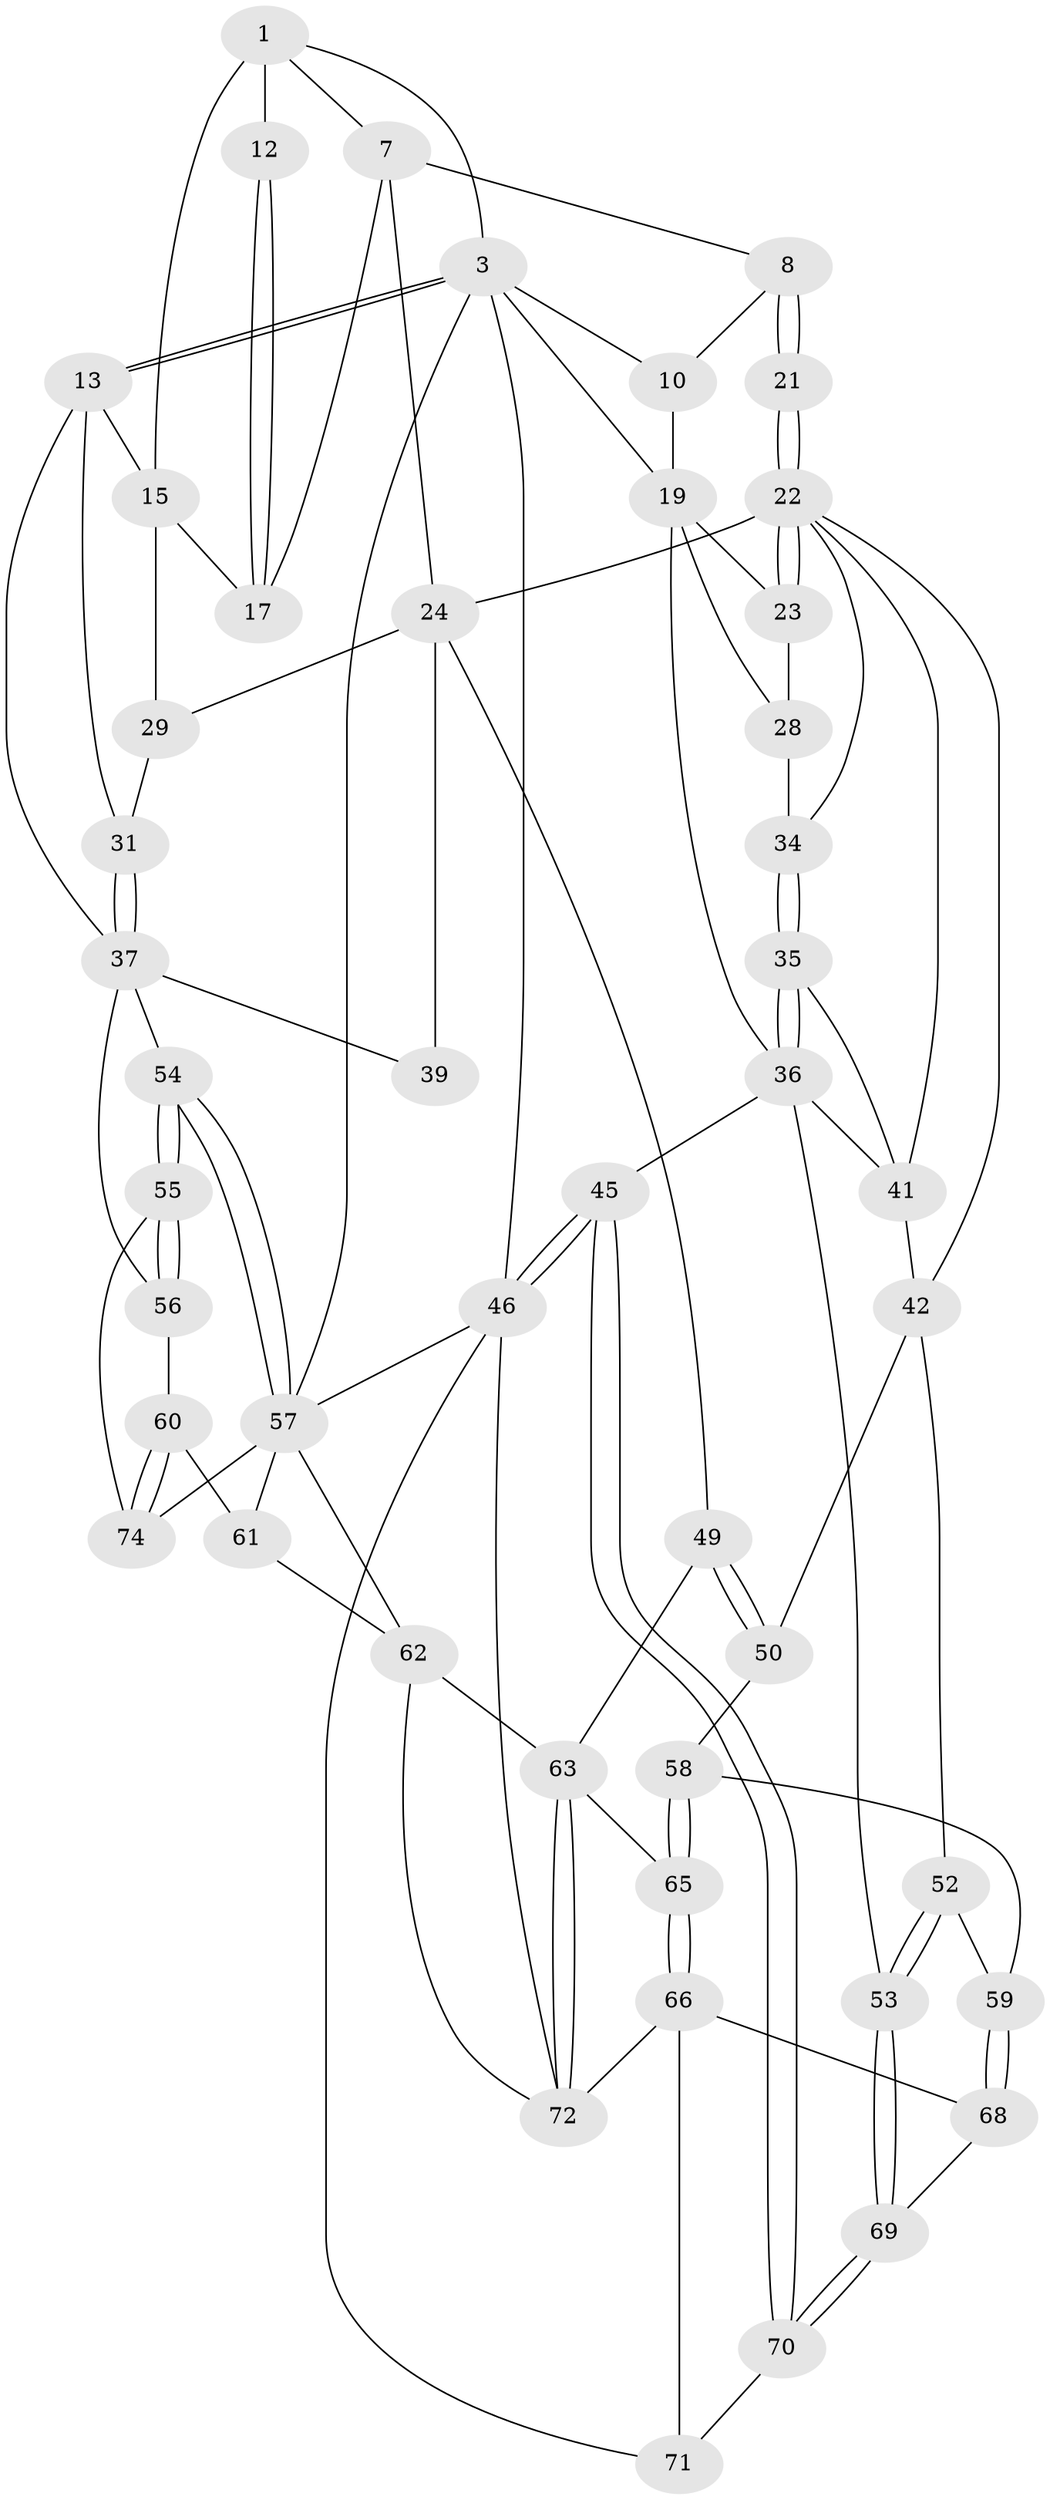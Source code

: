 // original degree distribution, {3: 0.025, 4: 0.25, 6: 0.225, 5: 0.5}
// Generated by graph-tools (version 1.1) at 2025/21/03/04/25 18:21:22]
// undirected, 48 vertices, 107 edges
graph export_dot {
graph [start="1"]
  node [color=gray90,style=filled];
  1 [pos="+0.4696056855363873+0",super="+6+2"];
  3 [pos="+1+0",super="+4"];
  7 [pos="+0.5201293216115257+0.10275038892181777",super="+18"];
  8 [pos="+0.5017215456881823+0.10881361980187843",super="+9"];
  10 [pos="+0.32735635302640864+0.06591562123684014"];
  12 [pos="+0.6610553289427803+0.06308035720787952"];
  13 [pos="+1+0.13947606055091422",super="+14"];
  15 [pos="+0.8392162436075423+0.15485666978787038",super="+16"];
  17 [pos="+0.7014411047733933+0.1833219658517867"];
  19 [pos="+0+0",super="+27+20"];
  21 [pos="+0.4025485113543702+0.20829246476307597"];
  22 [pos="+0.3764264909893401+0.3128095493012423",super="+26"];
  23 [pos="+0.25583013780527575+0.17910238401675538"];
  24 [pos="+0.5850652397174+0.2726133577142737",super="+30+25"];
  28 [pos="+0.11598591174784229+0.20641543391734105"];
  29 [pos="+0.761767053979466+0.3226301580119593"];
  31 [pos="+0.8732484348045558+0.2896829965322987"];
  34 [pos="+0.11801777880584219+0.24252528118657196"];
  35 [pos="+0+0.40732232605930824"];
  36 [pos="+0+0.45614973437520173",super="+44"];
  37 [pos="+0.93575991291591+0.4747301934692261",super="+38+40"];
  39 [pos="+0.7367066167681944+0.5155467285948876"];
  41 [pos="+0.05617367196165625+0.4180789746450561",super="+43"];
  42 [pos="+0.19606458301128005+0.4869827298693093",super="+51"];
  45 [pos="+0+0.8509988203042131"];
  46 [pos="+0+1",super="+80"];
  49 [pos="+0.45045158963785065+0.5729683126056829"];
  50 [pos="+0.34415993937698713+0.612857143530783"];
  52 [pos="+0.11236267042674793+0.6574220082026792"];
  53 [pos="+0.111827031531173+0.6577084606424051"];
  54 [pos="+1+0.9831766268011451"];
  55 [pos="+1+0.859354076969258"];
  56 [pos="+0.7986198617885926+0.5953714407285744"];
  57 [pos="+1+1",super="+75"];
  58 [pos="+0.30842912979071424+0.6688939779343311"];
  59 [pos="+0.28842790287220027+0.6843334889127486"];
  60 [pos="+0.722187434418772+0.7546218272517018"];
  61 [pos="+0.6338647631066283+0.7786326575931996"];
  62 [pos="+0.5856171333427419+0.7780316451461168",super="+77"];
  63 [pos="+0.5192314925857988+0.7568300242947138",super="+64"];
  65 [pos="+0.34370002953299433+0.7740662184182583"];
  66 [pos="+0.2993912077040754+0.8435081773457767",super="+67"];
  68 [pos="+0.24064567564002476+0.7620170752234067"];
  69 [pos="+0.11131650746580425+0.7136270618527224"];
  70 [pos="+0.04193747482197852+0.8404254617778993"];
  71 [pos="+0.1530986709017484+0.9404775034218984"];
  72 [pos="+0.4441915690179264+0.8725839003142921",super="+73+78"];
  74 [pos="+0.7815973013269248+0.8385135233470281"];
  1 -- 12 [weight=2];
  1 -- 7;
  1 -- 3;
  1 -- 15;
  3 -- 13;
  3 -- 13;
  3 -- 57;
  3 -- 19;
  3 -- 10;
  3 -- 46;
  7 -- 8;
  7 -- 24;
  7 -- 17;
  8 -- 21 [weight=2];
  8 -- 21;
  8 -- 10;
  10 -- 19;
  12 -- 17;
  12 -- 17;
  13 -- 37;
  13 -- 15;
  13 -- 31;
  15 -- 17;
  15 -- 29;
  19 -- 28;
  19 -- 36;
  19 -- 23;
  21 -- 22;
  21 -- 22;
  22 -- 23;
  22 -- 23;
  22 -- 34;
  22 -- 24;
  22 -- 41;
  22 -- 42;
  23 -- 28;
  24 -- 29;
  24 -- 39 [weight=2];
  24 -- 49;
  28 -- 34;
  29 -- 31;
  31 -- 37;
  31 -- 37;
  34 -- 35;
  34 -- 35;
  35 -- 36;
  35 -- 36;
  35 -- 41;
  36 -- 41;
  36 -- 45;
  36 -- 53;
  37 -- 56;
  37 -- 39;
  37 -- 54;
  41 -- 42;
  42 -- 50;
  42 -- 52;
  45 -- 46;
  45 -- 46;
  45 -- 70;
  45 -- 70;
  46 -- 57;
  46 -- 71;
  46 -- 72;
  49 -- 50;
  49 -- 50;
  49 -- 63;
  50 -- 58;
  52 -- 53;
  52 -- 53;
  52 -- 59;
  53 -- 69;
  53 -- 69;
  54 -- 55;
  54 -- 55;
  54 -- 57;
  54 -- 57;
  55 -- 56;
  55 -- 56;
  55 -- 74;
  56 -- 60;
  57 -- 74;
  57 -- 61;
  57 -- 62;
  58 -- 59;
  58 -- 65;
  58 -- 65;
  59 -- 68;
  59 -- 68;
  60 -- 61;
  60 -- 74;
  60 -- 74;
  61 -- 62;
  62 -- 63;
  62 -- 72;
  63 -- 72;
  63 -- 72;
  63 -- 65;
  65 -- 66;
  65 -- 66;
  66 -- 68;
  66 -- 71;
  66 -- 72;
  68 -- 69;
  69 -- 70;
  69 -- 70;
  70 -- 71;
}
